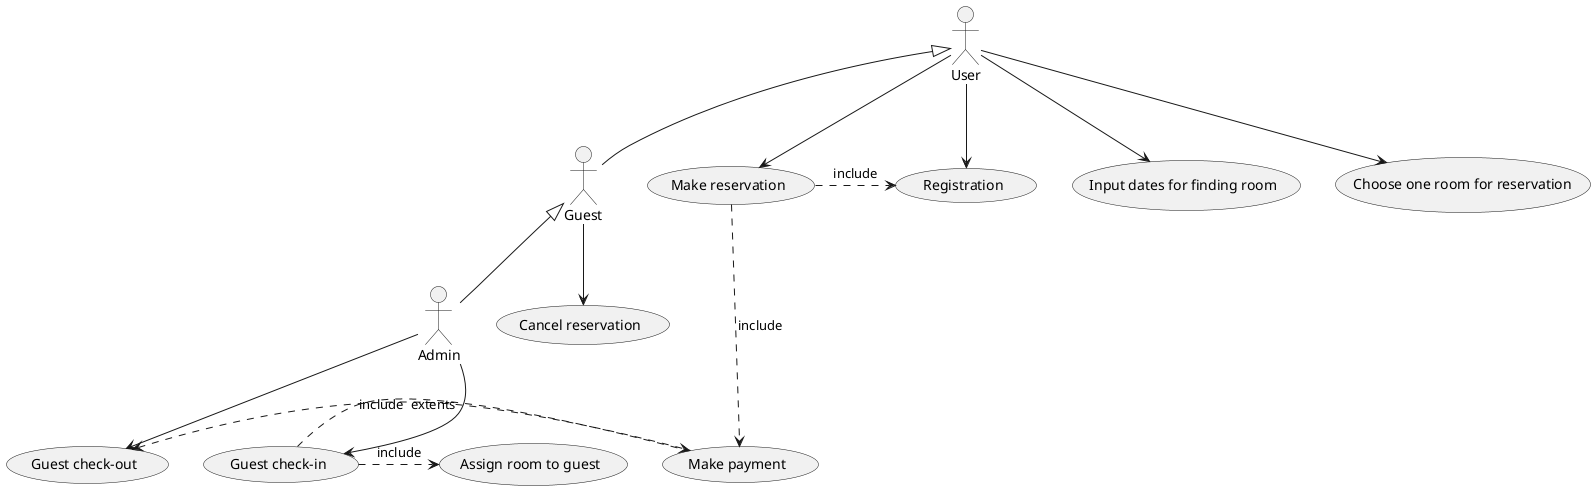 @startuml
:Guest: as Guest
:User: as User
:Admin: as Admin
User <|--Guest
Guest <|--Admin

(Input dates for finding room) as (FindRooms)
(Choose one room for reservation) as (Choose)
(Make reservation) as (MakeRes)
(Make payment) as Payment
(Cancel reservation) as (Cancel)
(Guest check-in) as (CheckIn)
(Guest check-out) as (CheckOut)
(Registration) as (Registration)
(Assign room to guest) as (Assign)

(CheckIn).> (Payment):include
(CheckOut) <.(Payment):extents
(MakeRes).> (Payment):include
(CheckIn).> (Assign):include
(MakeRes).> (Registration):include

User --> FindRooms
User --> Choose
User --> Registration
User --> MakeRes
Admin --> CheckIn
Admin --> CheckOut
Guest --> Cancel
@enduml